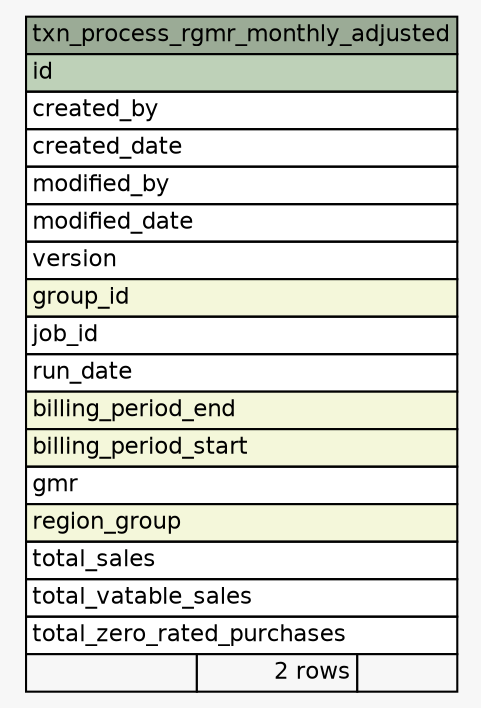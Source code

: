 // dot 2.36.0 on Mac OS X 10.12.6
// SchemaSpy rev 590
digraph "txn_process_rgmr_monthly_adjusted" {
  graph [
    rankdir="RL"
    bgcolor="#f7f7f7"
    nodesep="0.18"
    ranksep="0.46"
    fontname="Helvetica"
    fontsize="11"
  ];
  node [
    fontname="Helvetica"
    fontsize="11"
    shape="plaintext"
  ];
  edge [
    arrowsize="0.8"
  ];
  "txn_process_rgmr_monthly_adjusted" [
    label=<
    <TABLE BORDER="0" CELLBORDER="1" CELLSPACING="0" BGCOLOR="#ffffff">
      <TR><TD COLSPAN="3" BGCOLOR="#9bab96" ALIGN="CENTER">txn_process_rgmr_monthly_adjusted</TD></TR>
      <TR><TD PORT="id" COLSPAN="3" BGCOLOR="#bed1b8" ALIGN="LEFT">id</TD></TR>
      <TR><TD PORT="created_by" COLSPAN="3" ALIGN="LEFT">created_by</TD></TR>
      <TR><TD PORT="created_date" COLSPAN="3" ALIGN="LEFT">created_date</TD></TR>
      <TR><TD PORT="modified_by" COLSPAN="3" ALIGN="LEFT">modified_by</TD></TR>
      <TR><TD PORT="modified_date" COLSPAN="3" ALIGN="LEFT">modified_date</TD></TR>
      <TR><TD PORT="version" COLSPAN="3" ALIGN="LEFT">version</TD></TR>
      <TR><TD PORT="group_id" COLSPAN="3" BGCOLOR="#f4f7da" ALIGN="LEFT">group_id</TD></TR>
      <TR><TD PORT="job_id" COLSPAN="3" ALIGN="LEFT">job_id</TD></TR>
      <TR><TD PORT="run_date" COLSPAN="3" ALIGN="LEFT">run_date</TD></TR>
      <TR><TD PORT="billing_period_end" COLSPAN="3" BGCOLOR="#f4f7da" ALIGN="LEFT">billing_period_end</TD></TR>
      <TR><TD PORT="billing_period_start" COLSPAN="3" BGCOLOR="#f4f7da" ALIGN="LEFT">billing_period_start</TD></TR>
      <TR><TD PORT="gmr" COLSPAN="3" ALIGN="LEFT">gmr</TD></TR>
      <TR><TD PORT="region_group" COLSPAN="3" BGCOLOR="#f4f7da" ALIGN="LEFT">region_group</TD></TR>
      <TR><TD PORT="total_sales" COLSPAN="3" ALIGN="LEFT">total_sales</TD></TR>
      <TR><TD PORT="total_vatable_sales" COLSPAN="3" ALIGN="LEFT">total_vatable_sales</TD></TR>
      <TR><TD PORT="total_zero_rated_purchases" COLSPAN="3" ALIGN="LEFT">total_zero_rated_purchases</TD></TR>
      <TR><TD ALIGN="LEFT" BGCOLOR="#f7f7f7">  </TD><TD ALIGN="RIGHT" BGCOLOR="#f7f7f7">2 rows</TD><TD ALIGN="RIGHT" BGCOLOR="#f7f7f7">  </TD></TR>
    </TABLE>>
    URL="tables/txn_process_rgmr_monthly_adjusted.html"
    tooltip="txn_process_rgmr_monthly_adjusted"
  ];
}

